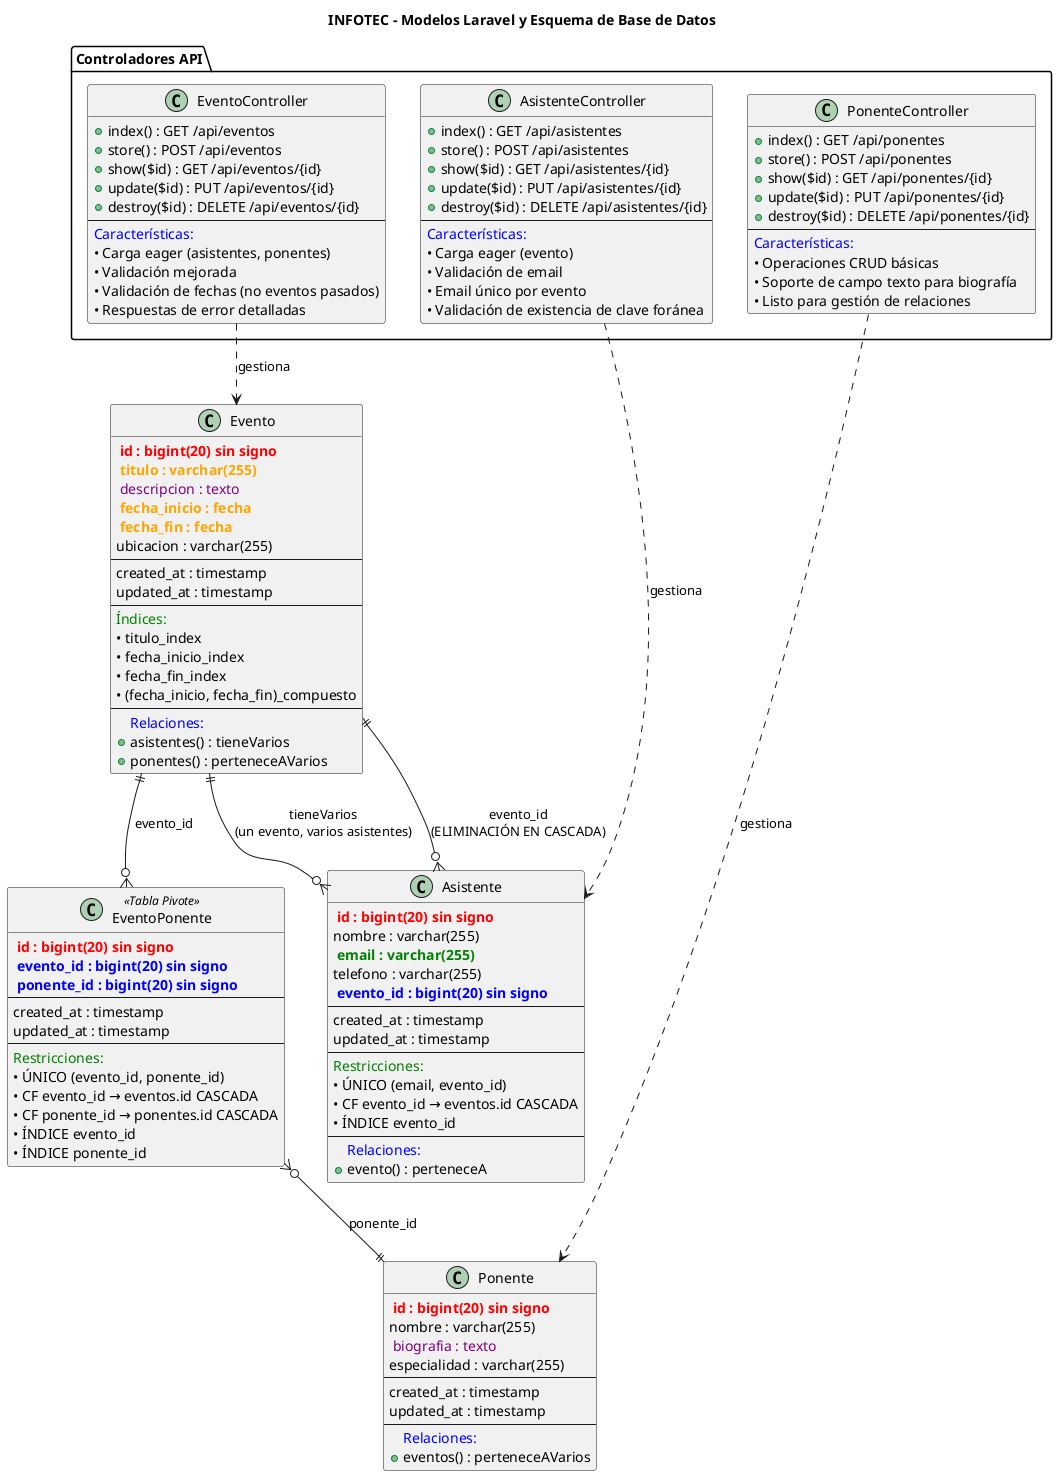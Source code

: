 @startuml INFOTEC Modelos Laravel
!define ENTITY class
!define PRIMARY_KEY <b><color:red>
!define FOREIGN_KEY <b><color:blue>
!define UNIQUE <b><color:green>
!define INDEX <b><color:orange>
!define TEXT <color:purple>

title INFOTEC - Modelos Laravel y Esquema de Base de Datos

' ============================================================================
' ENTIDADES / MODELOS
' ============================================================================

ENTITY Evento {
    PRIMARY_KEY id : bigint(20) sin signo
    INDEX titulo : varchar(255)
    TEXT descripcion : texto
    INDEX fecha_inicio : fecha
    INDEX fecha_fin : fecha
    ubicacion : varchar(255)
    --
    created_at : timestamp
    updated_at : timestamp
    --
    <color:green>Índices:</color>
    • titulo_index
    • fecha_inicio_index  
    • fecha_fin_index
    • (fecha_inicio, fecha_fin)_compuesto
    --
    <color:blue>Relaciones:</color>
    + asistentes() : tieneVarios
    + ponentes() : perteneceAVarios
}

ENTITY Ponente {
    PRIMARY_KEY id : bigint(20) sin signo
    nombre : varchar(255)
    TEXT biografia : texto
    especialidad : varchar(255)
    --
    created_at : timestamp
    updated_at : timestamp
    --
    <color:blue>Relaciones:</color>
    + eventos() : perteneceAVarios
}

ENTITY Asistente {
    PRIMARY_KEY id : bigint(20) sin signo
    nombre : varchar(255)
    UNIQUE email : varchar(255)
    telefono : varchar(255)
    FOREIGN_KEY evento_id : bigint(20) sin signo
    --
    created_at : timestamp
    updated_at : timestamp
    --
    <color:green>Restricciones:</color>
    • ÚNICO (email, evento_id)
    • CF evento_id → eventos.id CASCADA
    • ÍNDICE evento_id
    --
    <color:blue>Relaciones:</color>
    + evento() : perteneceA
}

ENTITY EventoPonente <<Tabla Pivote>> {
    PRIMARY_KEY id : bigint(20) sin signo
    FOREIGN_KEY evento_id : bigint(20) sin signo
    FOREIGN_KEY ponente_id : bigint(20) sin signo
    --
    created_at : timestamp
    updated_at : timestamp
    --
    <color:green>Restricciones:</color>
    • ÚNICO (evento_id, ponente_id)
    • CF evento_id → eventos.id CASCADA
    • CF ponente_id → ponentes.id CASCADA
    • ÍNDICE evento_id
    • ÍNDICE ponente_id
}

' ============================================================================
' RELACIONES
' ============================================================================

' Uno-a-Varios: Evento → Asistentes
Evento ||--o{ Asistente : "tieneVarios\n(un evento, varios asistentes)"

' Varios-a-Varios: Evento ↔ Ponentes
Evento ||--o{ EventoPonente : "evento_id"
EventoPonente }o--|| Ponente : "ponente_id"

' Líneas de Restricción de Clave Foránea
Asistente }o--|| Evento : "evento_id\n(ELIMINACIÓN EN CASCADA)"

' ============================================================================
' CONTROLADORES Y ENDPOINTS API
' ============================================================================

package "Controladores API" {
    class EventoController {
        + index() : GET /api/eventos
        + store() : POST /api/eventos
        + show($id) : GET /api/eventos/{id}
        + update($id) : PUT /api/eventos/{id}
        + destroy($id) : DELETE /api/eventos/{id}
        --
        <color:blue>Características:</color>
        • Carga eager (asistentes, ponentes)
        • Validación mejorada
        • Validación de fechas (no eventos pasados)
        • Respuestas de error detalladas
    }

    class AsistenteController {
        + index() : GET /api/asistentes
        + store() : POST /api/asistentes
        + show($id) : GET /api/asistentes/{id}
        + update($id) : PUT /api/asistentes/{id}
        + destroy($id) : DELETE /api/asistentes/{id}
        --
        <color:blue>Características:</color>
        • Carga eager (evento)
        • Validación de email
        • Email único por evento
        • Validación de existencia de clave foránea
    }

    class PonenteController {
        + index() : GET /api/ponentes
        + store() : POST /api/ponentes
        + show($id) : GET /api/ponentes/{id}
        + update($id) : PUT /api/ponentes/{id}
        + destroy($id) : DELETE /api/ponentes/{id}
        --
        <color:blue>Características:</color>
        • Operaciones CRUD básicas
        • Soporte de campo texto para biografía
        • Listo para gestión de relaciones
    }
}

EventoController ..> Evento : "gestiona"
AsistenteController ..> Asistente : "gestiona"
PonenteController ..> Ponente : "gestiona"

@enduml